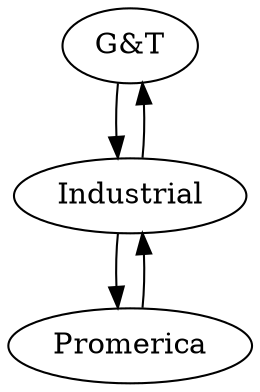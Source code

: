 digraph G{Nodo0[label="G&T"];Nodo1[label="Industrial"];Nodo0 -> Nodo1;Nodo1 -> Nodo0;Nodo2[label="Promerica"];Nodo1 -> Nodo2;Nodo2 -> Nodo1;}